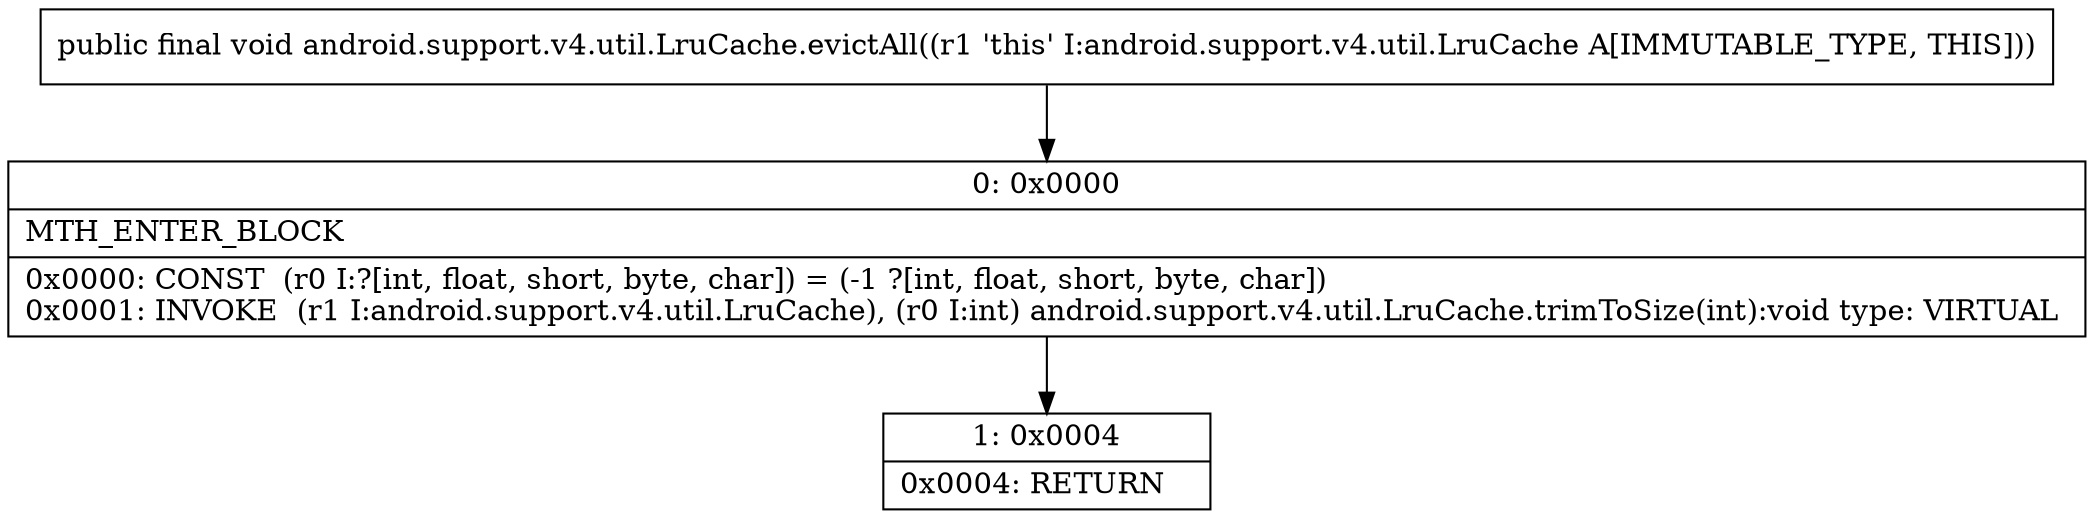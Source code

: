 digraph "CFG forandroid.support.v4.util.LruCache.evictAll()V" {
Node_0 [shape=record,label="{0\:\ 0x0000|MTH_ENTER_BLOCK\l|0x0000: CONST  (r0 I:?[int, float, short, byte, char]) = (\-1 ?[int, float, short, byte, char]) \l0x0001: INVOKE  (r1 I:android.support.v4.util.LruCache), (r0 I:int) android.support.v4.util.LruCache.trimToSize(int):void type: VIRTUAL \l}"];
Node_1 [shape=record,label="{1\:\ 0x0004|0x0004: RETURN   \l}"];
MethodNode[shape=record,label="{public final void android.support.v4.util.LruCache.evictAll((r1 'this' I:android.support.v4.util.LruCache A[IMMUTABLE_TYPE, THIS])) }"];
MethodNode -> Node_0;
Node_0 -> Node_1;
}

